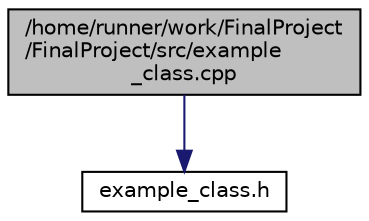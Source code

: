digraph "/home/runner/work/FinalProject/FinalProject/src/example_class.cpp"
{
 // LATEX_PDF_SIZE
  edge [fontname="Helvetica",fontsize="10",labelfontname="Helvetica",labelfontsize="10"];
  node [fontname="Helvetica",fontsize="10",shape=record];
  Node1 [label="/home/runner/work/FinalProject\l/FinalProject/src/example\l_class.cpp",height=0.2,width=0.4,color="black", fillcolor="grey75", style="filled", fontcolor="black",tooltip="implementation of getter and setter functions"];
  Node1 -> Node2 [color="midnightblue",fontsize="10",style="solid",fontname="Helvetica"];
  Node2 [label="example_class.h",height=0.2,width=0.4,color="black", fillcolor="white", style="filled",URL="$df/d07/example__class_8h_source.html",tooltip=" "];
}
